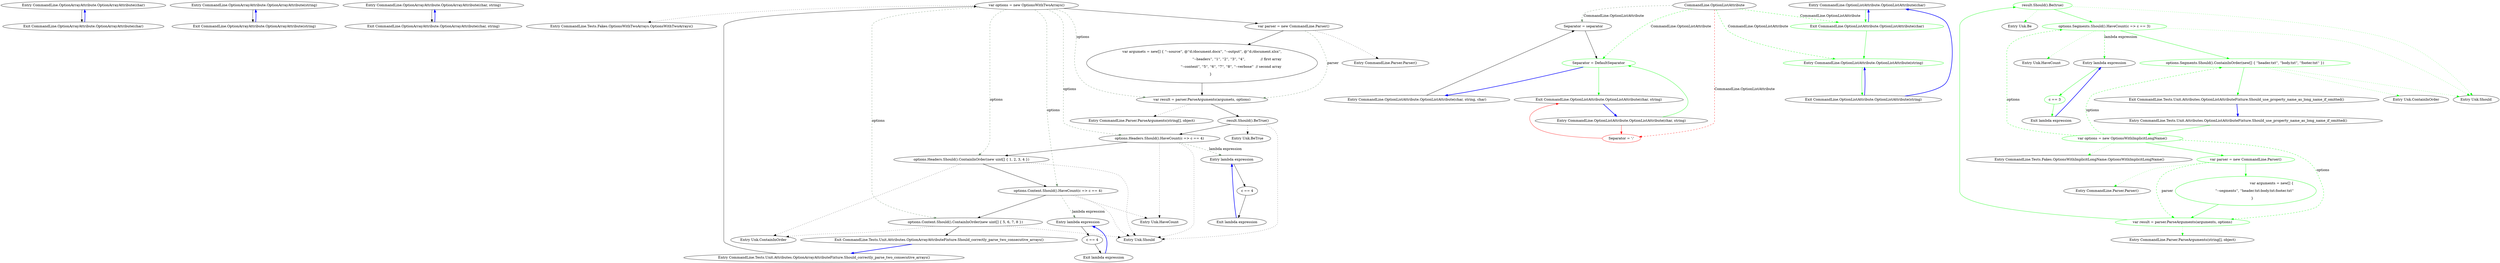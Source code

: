 digraph  {
n0 [label="Entry CommandLine.OptionArrayAttribute.OptionArrayAttribute(char)", span="39-39", cluster="CommandLine.OptionArrayAttribute.OptionArrayAttribute(char)"];
n1 [label="Exit CommandLine.OptionArrayAttribute.OptionArrayAttribute(char)", span="39-39", cluster="CommandLine.OptionArrayAttribute.OptionArrayAttribute(char)"];
n2 [label="Entry CommandLine.OptionArrayAttribute.OptionArrayAttribute(string)", span="48-48", cluster="CommandLine.OptionArrayAttribute.OptionArrayAttribute(string)"];
n3 [label="Exit CommandLine.OptionArrayAttribute.OptionArrayAttribute(string)", span="48-48", cluster="CommandLine.OptionArrayAttribute.OptionArrayAttribute(string)"];
n4 [label="Entry CommandLine.OptionArrayAttribute.OptionArrayAttribute(char, string)", span="58-58", cluster="CommandLine.OptionArrayAttribute.OptionArrayAttribute(char, string)"];
n5 [label="Exit CommandLine.OptionArrayAttribute.OptionArrayAttribute(char, string)", span="58-58", cluster="CommandLine.OptionArrayAttribute.OptionArrayAttribute(char, string)"];
m0_11 [label="Entry CommandLine.Tests.Fakes.OptionsWithTwoArrays.OptionsWithTwoArrays()", span="2-2", cluster="CommandLine.Tests.Fakes.OptionsWithTwoArrays.OptionsWithTwoArrays()", file="OptionArrayAttributeFixture.cs"];
m0_15 [label="Entry Unk.BeTrue", span="", cluster="Unk.BeTrue", file="OptionArrayAttributeFixture.cs"];
m0_13 [label="Entry CommandLine.Parser.ParseArguments(string[], object)", span="140-140", cluster="CommandLine.Parser.ParseArguments(string[], object)", file="OptionArrayAttributeFixture.cs"];
m0_16 [label="Entry Unk.HaveCount", span="", cluster="Unk.HaveCount", file="OptionArrayAttributeFixture.cs"];
m0_12 [label="Entry CommandLine.Parser.Parser()", span="54-54", cluster="CommandLine.Parser.Parser()", file="OptionArrayAttributeFixture.cs"];
m0_0 [label="Entry CommandLine.Tests.Unit.Attributes.OptionArrayAttributeFixture.Should_correctly_parse_two_consecutive_arrays()", span="16-16", cluster="CommandLine.Tests.Unit.Attributes.OptionArrayAttributeFixture.Should_correctly_parse_two_consecutive_arrays()", file="OptionArrayAttributeFixture.cs"];
m0_1 [label="var options = new OptionsWithTwoArrays()", span="19-19", cluster="CommandLine.Tests.Unit.Attributes.OptionArrayAttributeFixture.Should_correctly_parse_two_consecutive_arrays()", file="OptionArrayAttributeFixture.cs"];
m0_2 [label="var parser = new CommandLine.Parser()", span="20-20", cluster="CommandLine.Tests.Unit.Attributes.OptionArrayAttributeFixture.Should_correctly_parse_two_consecutive_arrays()", file="OptionArrayAttributeFixture.cs"];
m0_4 [label="var result = parser.ParseArguments(argumets, options)", span="27-27", cluster="CommandLine.Tests.Unit.Attributes.OptionArrayAttributeFixture.Should_correctly_parse_two_consecutive_arrays()", file="OptionArrayAttributeFixture.cs"];
m0_6 [label="options.Headers.Should().HaveCount(c => c == 4)", span="31-31", cluster="CommandLine.Tests.Unit.Attributes.OptionArrayAttributeFixture.Should_correctly_parse_two_consecutive_arrays()", file="OptionArrayAttributeFixture.cs"];
m0_7 [label="options.Headers.Should().ContainInOrder(new uint[] { 1, 2, 3, 4 })", span="32-32", cluster="CommandLine.Tests.Unit.Attributes.OptionArrayAttributeFixture.Should_correctly_parse_two_consecutive_arrays()", file="OptionArrayAttributeFixture.cs"];
m0_8 [label="options.Content.Should().HaveCount(c => c == 4)", span="33-33", cluster="CommandLine.Tests.Unit.Attributes.OptionArrayAttributeFixture.Should_correctly_parse_two_consecutive_arrays()", file="OptionArrayAttributeFixture.cs"];
m0_9 [label="options.Content.Should().ContainInOrder(new uint[] { 5, 6, 7, 8 })", span="34-34", cluster="CommandLine.Tests.Unit.Attributes.OptionArrayAttributeFixture.Should_correctly_parse_two_consecutive_arrays()", file="OptionArrayAttributeFixture.cs"];
m0_3 [label="var argumets = new[] { ''--source'', @''d:/document.docx'', ''--output'', @''d:/document.xlsx'',\r\n                    ''--headers'', ''1'', ''2'', ''3'', ''4'',              // first array\r\n                    ''--content'', ''5'', ''6'', ''7'', ''8'', ''--verbose''  // second array\r\n                }", span="21-24", cluster="CommandLine.Tests.Unit.Attributes.OptionArrayAttributeFixture.Should_correctly_parse_two_consecutive_arrays()", file="OptionArrayAttributeFixture.cs"];
m0_5 [label="result.Should().BeTrue()", span="30-30", cluster="CommandLine.Tests.Unit.Attributes.OptionArrayAttributeFixture.Should_correctly_parse_two_consecutive_arrays()", file="OptionArrayAttributeFixture.cs"];
m0_10 [label="Exit CommandLine.Tests.Unit.Attributes.OptionArrayAttributeFixture.Should_correctly_parse_two_consecutive_arrays()", span="16-16", cluster="CommandLine.Tests.Unit.Attributes.OptionArrayAttributeFixture.Should_correctly_parse_two_consecutive_arrays()", file="OptionArrayAttributeFixture.cs"];
m0_21 [label="Entry lambda expression", span="33-33", cluster="lambda expression", file="OptionArrayAttributeFixture.cs"];
m0_18 [label="Entry lambda expression", span="31-31", cluster="lambda expression", file="OptionArrayAttributeFixture.cs"];
m0_19 [label="c == 4", span="31-31", cluster="lambda expression", file="OptionArrayAttributeFixture.cs"];
m0_20 [label="Exit lambda expression", span="31-31", cluster="lambda expression", file="OptionArrayAttributeFixture.cs"];
m0_22 [label="c == 4", span="33-33", cluster="lambda expression", file="OptionArrayAttributeFixture.cs"];
m0_23 [label="Exit lambda expression", span="33-33", cluster="lambda expression", file="OptionArrayAttributeFixture.cs"];
m0_14 [label="Entry Unk.Should", span="", cluster="Unk.Should", file="OptionArrayAttributeFixture.cs"];
m0_17 [label="Entry Unk.ContainInOrder", span="", cluster="Unk.ContainInOrder", file="OptionArrayAttributeFixture.cs"];
m1_0 [label="Entry CommandLine.OptionListAttribute.OptionListAttribute(char)", span="42-42", cluster="CommandLine.OptionListAttribute.OptionListAttribute(char)", file="OptionListAttribute.cs"];
m1_1 [label="Exit CommandLine.OptionListAttribute.OptionListAttribute(char)", span="42-42", cluster="CommandLine.OptionListAttribute.OptionListAttribute(char)", color=green, community=0, file="OptionListAttribute.cs"];
m1_2 [label="Entry CommandLine.OptionListAttribute.OptionListAttribute(string)", span="51-51", cluster="CommandLine.OptionListAttribute.OptionListAttribute(string)", color=green, community=0, file="OptionListAttribute.cs"];
m1_3 [label="Exit CommandLine.OptionListAttribute.OptionListAttribute(string)", span="51-51", cluster="CommandLine.OptionListAttribute.OptionListAttribute(string)", file="OptionListAttribute.cs"];
m1_7 [label="Entry CommandLine.OptionListAttribute.OptionListAttribute(char, string, char)", span="73-73", cluster="CommandLine.OptionListAttribute.OptionListAttribute(char, string, char)", file="OptionListAttribute.cs"];
m1_8 [label="Separator = separator", span="76-76", cluster="CommandLine.OptionListAttribute.OptionListAttribute(char, string, char)", file="OptionListAttribute.cs"];
m1_9 [label="Separator = DefaultSeparator", span="77-77", cluster="CommandLine.OptionListAttribute.OptionListAttribute(char, string)", file="OptionListAttribute.cs", color=green, community=0];
m1_4 [label="Entry CommandLine.OptionListAttribute.OptionListAttribute(char, string)", span="61-61", cluster="CommandLine.OptionListAttribute.OptionListAttribute(char, string)", file="OptionListAttribute.cs"];
m1_5 [label="Separator = ':'", span="64-64", cluster="CommandLine.OptionListAttribute.OptionListAttribute(char, string)", color=red, community=0, file="OptionListAttribute.cs"];
m1_6 [label="Exit CommandLine.OptionListAttribute.OptionListAttribute(char, string)", span="61-61", cluster="CommandLine.OptionListAttribute.OptionListAttribute(char, string)", file="OptionListAttribute.cs"];
m1_10 [label="CommandLine.OptionListAttribute", span="", file="OptionListAttribute.cs"];
m2_13 [label="Entry Unk.Be", span="", cluster="Unk.Be", file="OptionListAttributeFixture.cs"];
m2_11 [label="Entry CommandLine.Parser.ParseArguments(string[], object)", span="140-140", cluster="CommandLine.Parser.ParseArguments(string[], object)", file="OptionListAttributeFixture.cs"];
m2_14 [label="Entry Unk.HaveCount", span="", cluster="Unk.HaveCount", file="OptionListAttributeFixture.cs"];
m2_10 [label="Entry CommandLine.Parser.Parser()", span="54-54", cluster="CommandLine.Parser.Parser()", file="OptionListAttributeFixture.cs"];
m2_9 [label="Entry CommandLine.Tests.Fakes.OptionsWithImplicitLongName.OptionsWithImplicitLongName()", span="4-4", cluster="CommandLine.Tests.Fakes.OptionsWithImplicitLongName.OptionsWithImplicitLongName()", file="OptionListAttributeFixture.cs"];
m2_16 [label="Entry lambda expression", span="30-30", cluster="lambda expression", file="OptionListAttributeFixture.cs"];
m2_17 [label="c == 3", span="30-30", cluster="lambda expression", color=green, community=0, file="OptionListAttributeFixture.cs"];
m2_18 [label="Exit lambda expression", span="30-30", cluster="lambda expression", file="OptionListAttributeFixture.cs"];
m2_0 [label="Entry CommandLine.Tests.Unit.Attributes.OptionListAttributeFixture.Should_use_property_name_as_long_name_if_omitted()", span="16-16", cluster="CommandLine.Tests.Unit.Attributes.OptionListAttributeFixture.Should_use_property_name_as_long_name_if_omitted()", file="OptionListAttributeFixture.cs"];
m2_1 [label="var options = new OptionsWithImplicitLongName()", span="19-19", cluster="CommandLine.Tests.Unit.Attributes.OptionListAttributeFixture.Should_use_property_name_as_long_name_if_omitted()", color=green, community=0, file="OptionListAttributeFixture.cs"];
m2_2 [label="var parser = new CommandLine.Parser()", span="20-20", cluster="CommandLine.Tests.Unit.Attributes.OptionListAttributeFixture.Should_use_property_name_as_long_name_if_omitted()", color=green, community=0, file="OptionListAttributeFixture.cs"];
m2_4 [label="var result = parser.ParseArguments(arguments, options)", span="26-26", cluster="CommandLine.Tests.Unit.Attributes.OptionListAttributeFixture.Should_use_property_name_as_long_name_if_omitted()", color=green, community=0, file="OptionListAttributeFixture.cs"];
m2_6 [label="options.Segments.Should().HaveCount(c => c == 3)", span="30-30", cluster="CommandLine.Tests.Unit.Attributes.OptionListAttributeFixture.Should_use_property_name_as_long_name_if_omitted()", color=green, community=0, file="OptionListAttributeFixture.cs"];
m2_7 [label="options.Segments.Should().ContainInOrder(new[] { ''header.txt'', ''body.txt'', ''footer.txt'' })", span="31-31", cluster="CommandLine.Tests.Unit.Attributes.OptionListAttributeFixture.Should_use_property_name_as_long_name_if_omitted()", color=green, community=0, file="OptionListAttributeFixture.cs"];
m2_3 [label="var arguments = new[] {\r\n                ''--segments'', ''header.txt:body.txt:footer.txt''\r\n            }", span="21-23", cluster="CommandLine.Tests.Unit.Attributes.OptionListAttributeFixture.Should_use_property_name_as_long_name_if_omitted()", color=green, community=1, file="OptionListAttributeFixture.cs"];
m2_5 [label="result.Should().Be(true)", span="29-29", cluster="CommandLine.Tests.Unit.Attributes.OptionListAttributeFixture.Should_use_property_name_as_long_name_if_omitted()", color=green, community=0, file="OptionListAttributeFixture.cs"];
m2_8 [label="Exit CommandLine.Tests.Unit.Attributes.OptionListAttributeFixture.Should_use_property_name_as_long_name_if_omitted()", span="16-16", cluster="CommandLine.Tests.Unit.Attributes.OptionListAttributeFixture.Should_use_property_name_as_long_name_if_omitted()", file="OptionListAttributeFixture.cs"];
m2_12 [label="Entry Unk.Should", span="", cluster="Unk.Should", file="OptionListAttributeFixture.cs"];
m2_15 [label="Entry Unk.ContainInOrder", span="", cluster="Unk.ContainInOrder", file="OptionListAttributeFixture.cs"];
n0 -> n1  [key=0, style=solid];
n1 -> n0  [key=0, style=bold, color=blue];
n2 -> n3  [key=0, style=solid];
n3 -> n2  [key=0, style=bold, color=blue];
n4 -> n5  [key=0, style=solid];
n5 -> n4  [key=0, style=bold, color=blue];
m0_0 -> m0_1  [key=0, style=solid];
m0_1 -> m0_2  [key=0, style=solid];
m0_1 -> m0_11  [key=2, style=dotted];
m0_1 -> m0_4  [key=1, style=dashed, color=darkseagreen4, label=options];
m0_1 -> m0_6  [key=1, style=dashed, color=darkseagreen4, label=options];
m0_1 -> m0_7  [key=1, style=dashed, color=darkseagreen4, label=options];
m0_1 -> m0_8  [key=1, style=dashed, color=darkseagreen4, label=options];
m0_1 -> m0_9  [key=1, style=dashed, color=darkseagreen4, label=options];
m0_2 -> m0_3  [key=0, style=solid];
m0_2 -> m0_12  [key=2, style=dotted];
m0_2 -> m0_4  [key=1, style=dashed, color=darkseagreen4, label=parser];
m0_4 -> m0_5  [key=0, style=solid];
m0_4 -> m0_13  [key=2, style=dotted];
m0_6 -> m0_7  [key=0, style=solid];
m0_6 -> m0_14  [key=2, style=dotted];
m0_6 -> m0_16  [key=2, style=dotted];
m0_6 -> m0_18  [key=1, style=dashed, color=darkseagreen4, label="lambda expression"];
m0_7 -> m0_8  [key=0, style=solid];
m0_7 -> m0_14  [key=2, style=dotted];
m0_7 -> m0_17  [key=2, style=dotted];
m0_8 -> m0_9  [key=0, style=solid];
m0_8 -> m0_14  [key=2, style=dotted];
m0_8 -> m0_16  [key=2, style=dotted];
m0_8 -> m0_21  [key=1, style=dashed, color=darkseagreen4, label="lambda expression"];
m0_9 -> m0_10  [key=0, style=solid];
m0_9 -> m0_14  [key=2, style=dotted];
m0_9 -> m0_17  [key=2, style=dotted];
m0_3 -> m0_4  [key=0, style=solid];
m0_5 -> m0_6  [key=0, style=solid];
m0_5 -> m0_14  [key=2, style=dotted];
m0_5 -> m0_15  [key=2, style=dotted];
m0_10 -> m0_0  [key=0, style=bold, color=blue];
m0_21 -> m0_22  [key=0, style=solid];
m0_18 -> m0_19  [key=0, style=solid];
m0_19 -> m0_20  [key=0, style=solid];
m0_20 -> m0_18  [key=0, style=bold, color=blue];
m0_22 -> m0_23  [key=0, style=solid];
m0_23 -> m0_21  [key=0, style=bold, color=blue];
m1_0 -> m1_1  [key=0, style=solid, color=green];
m1_1 -> m1_2  [key=0, style=solid, color=green];
m1_1 -> m1_0  [key=0, style=bold, color=blue];
m1_2 -> m1_3  [key=0, style=solid, color=green];
m1_3 -> m1_0  [key=0, style=bold, color=blue];
m1_3 -> m1_2  [key=0, style=bold, color=blue];
m1_7 -> m1_8  [key=0, style=solid];
m1_8 -> m1_9  [key=0, style=solid];
m1_9 -> m1_7  [key=0, style=bold, color=blue];
m1_9 -> m1_6  [key=0, style=solid, color=green];
m1_4 -> m1_5  [key=0, style=solid, color=red];
m1_4 -> m1_9  [key=0, style=solid, color=green];
m1_5 -> m1_6  [key=0, style=solid, color=red];
m1_6 -> m1_4  [key=0, style=bold, color=blue];
m1_10 -> m1_5  [key=1, style=dashed, color=red, label="CommandLine.OptionListAttribute"];
m1_10 -> m1_8  [key=1, style=dashed, color=darkseagreen4, label="CommandLine.OptionListAttribute"];
m1_10 -> m1_1  [key=1, style=dashed, color=green, label="CommandLine.OptionListAttribute"];
m1_10 -> m1_2  [key=1, style=dashed, color=green, label="CommandLine.OptionListAttribute"];
m1_10 -> m1_9  [key=1, style=dashed, color=green, label="CommandLine.OptionListAttribute"];
m2_16 -> m2_17  [key=0, style=solid, color=green];
m2_17 -> m2_18  [key=0, style=solid, color=green];
m2_18 -> m2_16  [key=0, style=bold, color=blue];
m2_0 -> m2_1  [key=0, style=solid, color=green];
m2_1 -> m2_2  [key=0, style=solid, color=green];
m2_1 -> m2_9  [key=2, style=dotted, color=green];
m2_1 -> m2_4  [key=1, style=dashed, color=green, label=options];
m2_1 -> m2_6  [key=1, style=dashed, color=green, label=options];
m2_1 -> m2_7  [key=1, style=dashed, color=green, label=options];
m2_2 -> m2_3  [key=0, style=solid, color=green];
m2_2 -> m2_10  [key=2, style=dotted, color=green];
m2_2 -> m2_4  [key=1, style=dashed, color=green, label=parser];
m2_4 -> m2_5  [key=0, style=solid, color=green];
m2_4 -> m2_11  [key=2, style=dotted, color=green];
m2_6 -> m2_7  [key=0, style=solid, color=green];
m2_6 -> m2_12  [key=2, style=dotted, color=green];
m2_6 -> m2_14  [key=2, style=dotted, color=green];
m2_6 -> m2_16  [key=1, style=dashed, color=green, label="lambda expression"];
m2_7 -> m2_8  [key=0, style=solid, color=green];
m2_7 -> m2_12  [key=2, style=dotted, color=green];
m2_7 -> m2_15  [key=2, style=dotted, color=green];
m2_3 -> m2_4  [key=0, style=solid, color=green];
m2_5 -> m2_6  [key=0, style=solid, color=green];
m2_5 -> m2_12  [key=2, style=dotted, color=green];
m2_5 -> m2_13  [key=2, style=dotted, color=green];
m2_8 -> m2_0  [key=0, style=bold, color=blue];
}
